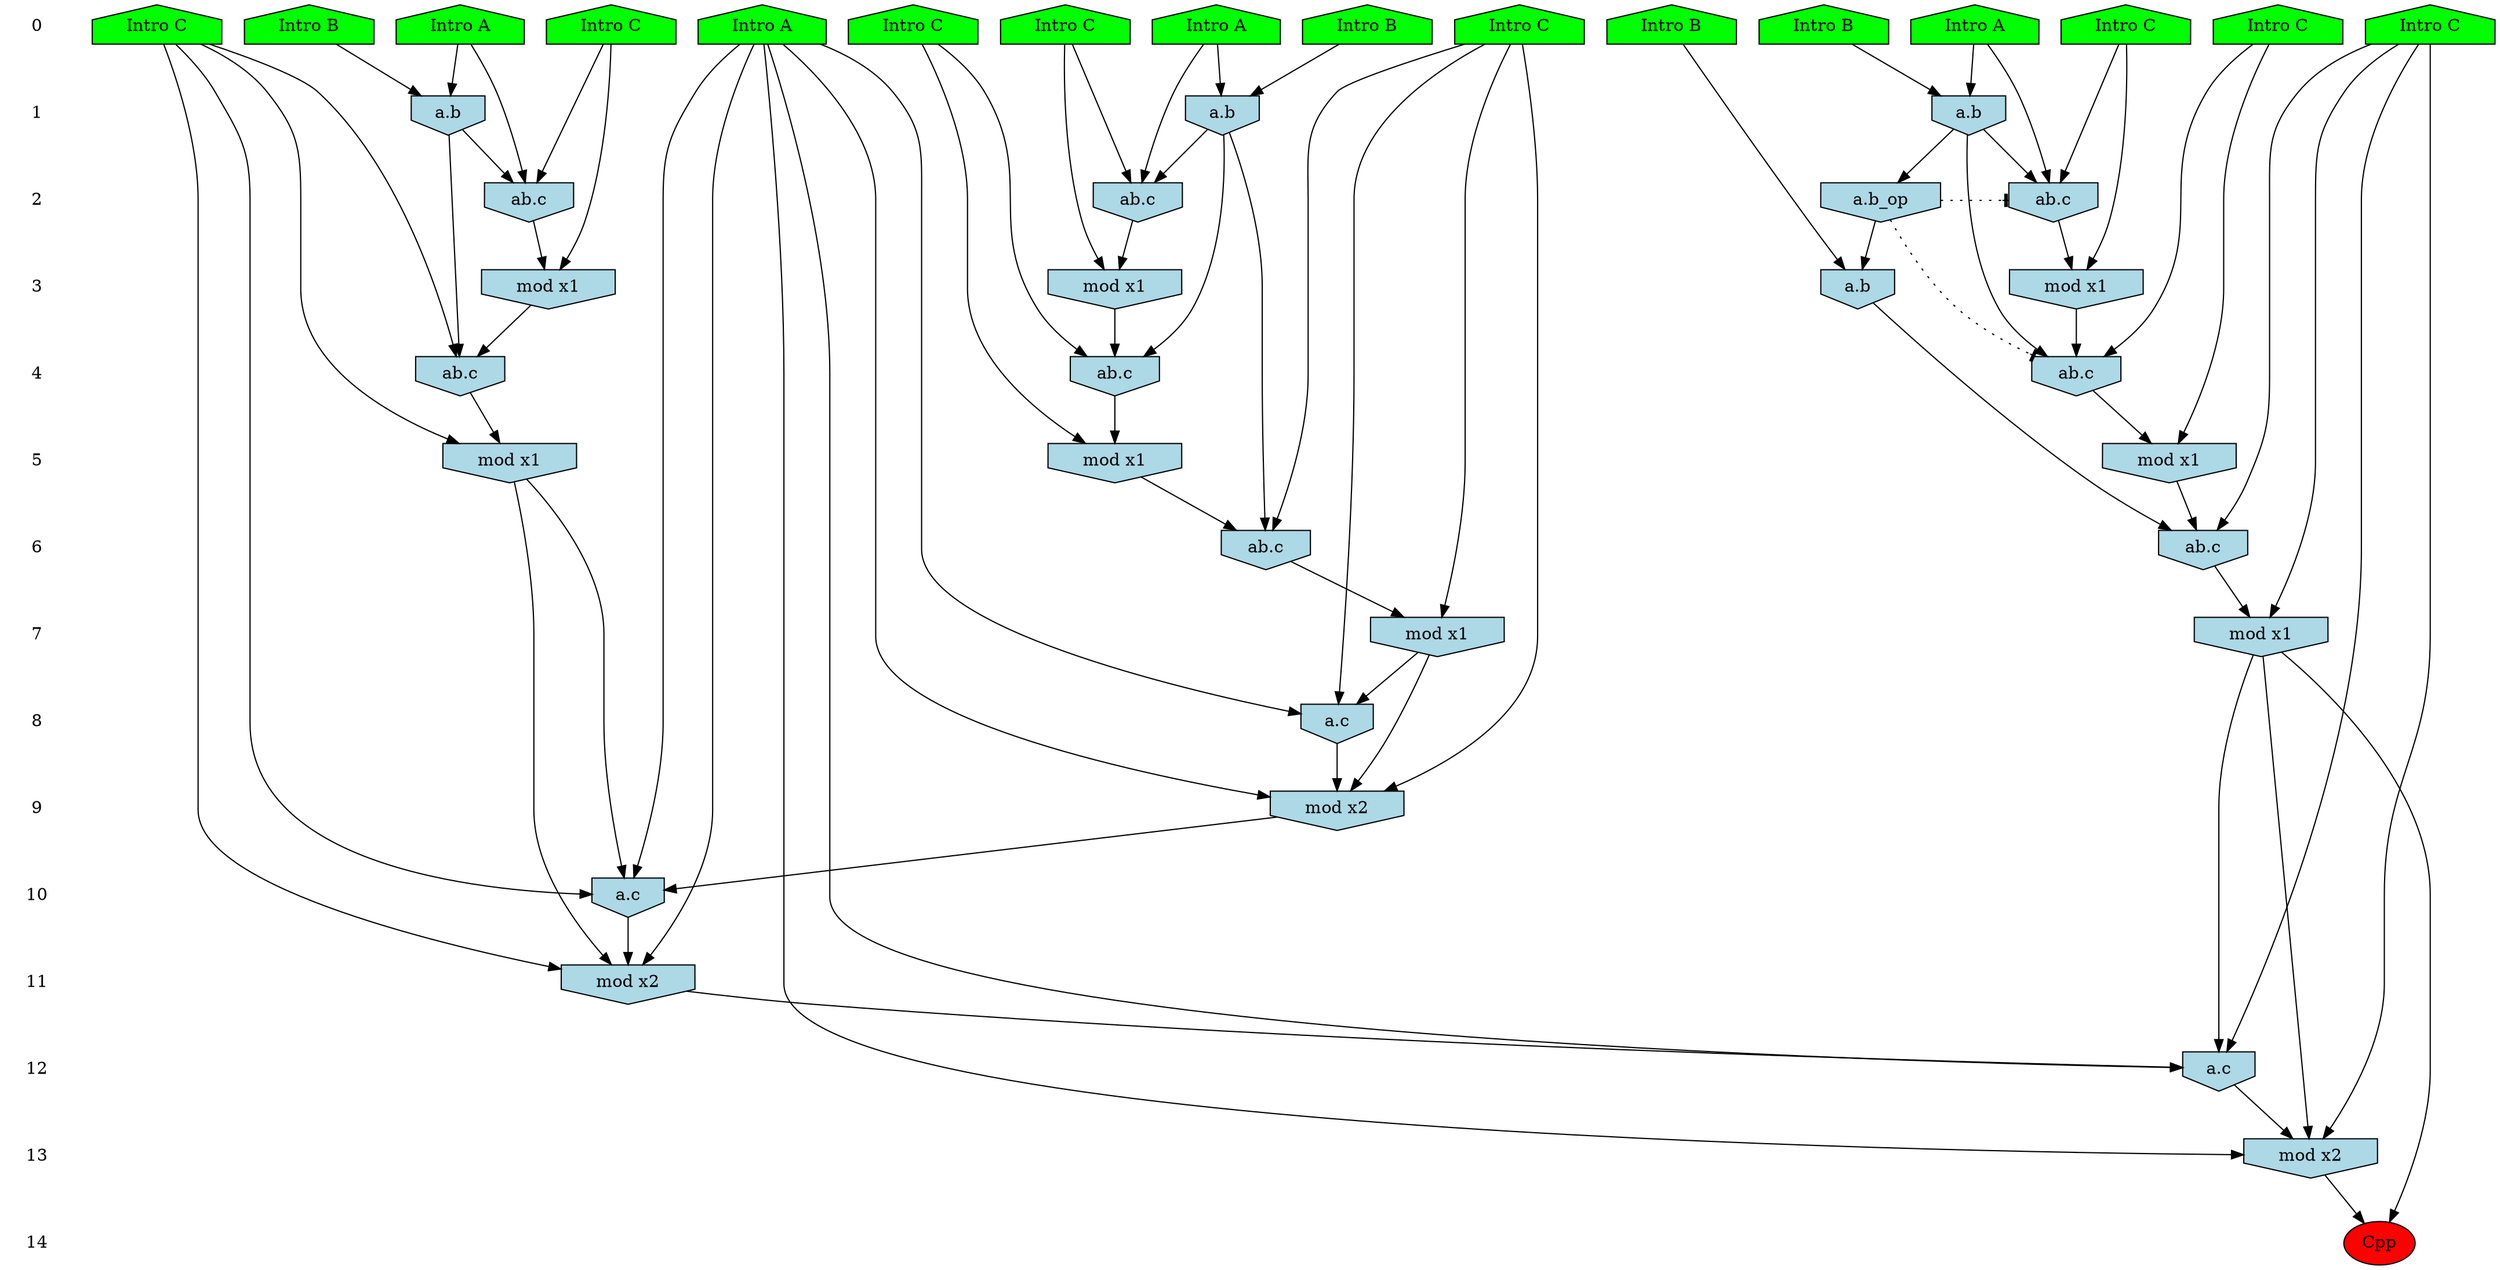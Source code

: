 /* Compression of 1 causal flows obtained in average at 1.263591E+01 t.u */
/* Compressed causal flows were: [1904] */
digraph G{
 ranksep=.5 ; 
{ rank = same ; "0" [shape=plaintext] ; node_1 [label ="Intro A", shape=house, style=filled, fillcolor=green] ;
node_2 [label ="Intro A", shape=house, style=filled, fillcolor=green] ;
node_3 [label ="Intro B", shape=house, style=filled, fillcolor=green] ;
node_4 [label ="Intro B", shape=house, style=filled, fillcolor=green] ;
node_5 [label ="Intro A", shape=house, style=filled, fillcolor=green] ;
node_6 [label ="Intro B", shape=house, style=filled, fillcolor=green] ;
node_7 [label ="Intro A", shape=house, style=filled, fillcolor=green] ;
node_8 [label ="Intro B", shape=house, style=filled, fillcolor=green] ;
node_9 [label ="Intro C", shape=house, style=filled, fillcolor=green] ;
node_10 [label ="Intro C", shape=house, style=filled, fillcolor=green] ;
node_11 [label ="Intro C", shape=house, style=filled, fillcolor=green] ;
node_12 [label ="Intro C", shape=house, style=filled, fillcolor=green] ;
node_13 [label ="Intro C", shape=house, style=filled, fillcolor=green] ;
node_14 [label ="Intro C", shape=house, style=filled, fillcolor=green] ;
node_15 [label ="Intro C", shape=house, style=filled, fillcolor=green] ;
node_16 [label ="Intro C", shape=house, style=filled, fillcolor=green] ;
}
{ rank = same ; "1" [shape=plaintext] ; node_17 [label="a.b", shape=invhouse, style=filled, fillcolor = lightblue] ;
node_22 [label="a.b", shape=invhouse, style=filled, fillcolor = lightblue] ;
node_27 [label="a.b", shape=invhouse, style=filled, fillcolor = lightblue] ;
}
{ rank = same ; "2" [shape=plaintext] ; node_18 [label="ab.c", shape=invhouse, style=filled, fillcolor = lightblue] ;
node_23 [label="ab.c", shape=invhouse, style=filled, fillcolor = lightblue] ;
node_26 [label="a.b_op", shape=invhouse, style=filled, fillcolor = lightblue] ;
node_28 [label="ab.c", shape=invhouse, style=filled, fillcolor = lightblue] ;
}
{ rank = same ; "3" [shape=plaintext] ; node_19 [label="mod x1", shape=invhouse, style=filled, fillcolor = lightblue] ;
node_24 [label="mod x1", shape=invhouse, style=filled, fillcolor = lightblue] ;
node_29 [label="mod x1", shape=invhouse, style=filled, fillcolor = lightblue] ;
node_32 [label="a.b", shape=invhouse, style=filled, fillcolor = lightblue] ;
}
{ rank = same ; "4" [shape=plaintext] ; node_20 [label="ab.c", shape=invhouse, style=filled, fillcolor = lightblue] ;
node_25 [label="ab.c", shape=invhouse, style=filled, fillcolor = lightblue] ;
node_31 [label="ab.c", shape=invhouse, style=filled, fillcolor = lightblue] ;
}
{ rank = same ; "5" [shape=plaintext] ; node_21 [label="mod x1", shape=invhouse, style=filled, fillcolor = lightblue] ;
node_30 [label="mod x1", shape=invhouse, style=filled, fillcolor = lightblue] ;
node_33 [label="mod x1", shape=invhouse, style=filled, fillcolor = lightblue] ;
}
{ rank = same ; "6" [shape=plaintext] ; node_34 [label="ab.c", shape=invhouse, style=filled, fillcolor = lightblue] ;
node_35 [label="ab.c", shape=invhouse, style=filled, fillcolor = lightblue] ;
}
{ rank = same ; "7" [shape=plaintext] ; node_36 [label="mod x1", shape=invhouse, style=filled, fillcolor = lightblue] ;
node_38 [label="mod x1", shape=invhouse, style=filled, fillcolor = lightblue] ;
}
{ rank = same ; "8" [shape=plaintext] ; node_37 [label="a.c", shape=invhouse, style=filled, fillcolor = lightblue] ;
}
{ rank = same ; "9" [shape=plaintext] ; node_39 [label="mod x2", shape=invhouse, style=filled, fillcolor = lightblue] ;
}
{ rank = same ; "10" [shape=plaintext] ; node_40 [label="a.c", shape=invhouse, style=filled, fillcolor = lightblue] ;
}
{ rank = same ; "11" [shape=plaintext] ; node_41 [label="mod x2", shape=invhouse, style=filled, fillcolor = lightblue] ;
}
{ rank = same ; "12" [shape=plaintext] ; node_42 [label="a.c", shape=invhouse, style=filled, fillcolor = lightblue] ;
}
{ rank = same ; "13" [shape=plaintext] ; node_43 [label="mod x2", shape=invhouse, style=filled, fillcolor = lightblue] ;
}
{ rank = same ; "14" [shape=plaintext] ; node_44 [label ="Cpp", style=filled, fillcolor=red] ;
}
"0" -> "1" [style="invis"]; 
"1" -> "2" [style="invis"]; 
"2" -> "3" [style="invis"]; 
"3" -> "4" [style="invis"]; 
"4" -> "5" [style="invis"]; 
"5" -> "6" [style="invis"]; 
"6" -> "7" [style="invis"]; 
"7" -> "8" [style="invis"]; 
"8" -> "9" [style="invis"]; 
"9" -> "10" [style="invis"]; 
"10" -> "11" [style="invis"]; 
"11" -> "12" [style="invis"]; 
"12" -> "13" [style="invis"]; 
"13" -> "14" [style="invis"]; 
node_4 -> node_17
node_5 -> node_17
node_5 -> node_18
node_16 -> node_18
node_17 -> node_18
node_16 -> node_19
node_18 -> node_19
node_10 -> node_20
node_17 -> node_20
node_19 -> node_20
node_10 -> node_21
node_20 -> node_21
node_2 -> node_22
node_6 -> node_22
node_2 -> node_23
node_15 -> node_23
node_22 -> node_23
node_15 -> node_24
node_23 -> node_24
node_13 -> node_25
node_22 -> node_25
node_24 -> node_25
node_17 -> node_26
node_7 -> node_27
node_8 -> node_27
node_7 -> node_28
node_9 -> node_28
node_27 -> node_28
node_9 -> node_29
node_28 -> node_29
node_13 -> node_30
node_25 -> node_30
node_11 -> node_31
node_27 -> node_31
node_29 -> node_31
node_3 -> node_32
node_26 -> node_32
node_11 -> node_33
node_31 -> node_33
node_14 -> node_34
node_21 -> node_34
node_32 -> node_34
node_12 -> node_35
node_27 -> node_35
node_33 -> node_35
node_12 -> node_36
node_35 -> node_36
node_1 -> node_37
node_12 -> node_37
node_36 -> node_37
node_14 -> node_38
node_34 -> node_38
node_1 -> node_39
node_12 -> node_39
node_36 -> node_39
node_37 -> node_39
node_1 -> node_40
node_13 -> node_40
node_30 -> node_40
node_39 -> node_40
node_1 -> node_41
node_13 -> node_41
node_30 -> node_41
node_40 -> node_41
node_1 -> node_42
node_14 -> node_42
node_38 -> node_42
node_41 -> node_42
node_1 -> node_43
node_14 -> node_43
node_38 -> node_43
node_42 -> node_43
node_38 -> node_44
node_43 -> node_44
node_26 -> node_20 [style=dotted, arrowhead = tee] 
node_26 -> node_18 [style=dotted, arrowhead = tee] 
}
/*
 Dot generation time: 0.000184
*/